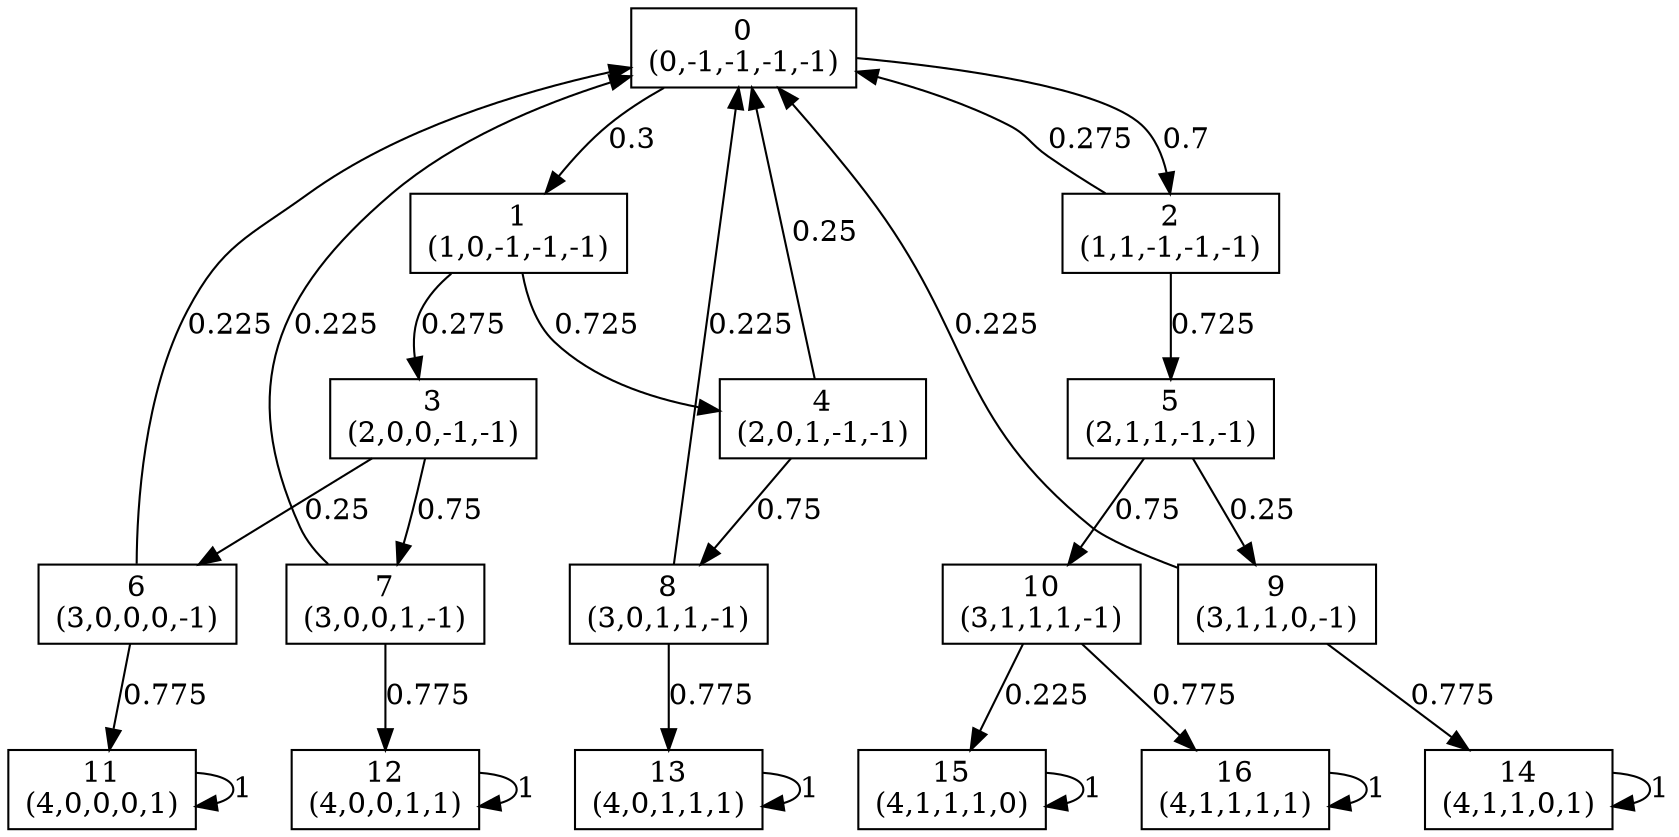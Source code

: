 digraph P {
node [shape=box];
0 -> 1 [ label="0.3" ];
0 -> 2 [ label="0.7" ];
1 -> 3 [ label="0.275" ];
1 -> 4 [ label="0.725" ];
2 -> 0 [ label="0.275" ];
2 -> 5 [ label="0.725" ];
3 -> 6 [ label="0.25" ];
3 -> 7 [ label="0.75" ];
4 -> 0 [ label="0.25" ];
4 -> 8 [ label="0.75" ];
5 -> 9 [ label="0.25" ];
5 -> 10 [ label="0.75" ];
6 -> 0 [ label="0.225" ];
6 -> 11 [ label="0.775" ];
7 -> 0 [ label="0.225" ];
7 -> 12 [ label="0.775" ];
8 -> 0 [ label="0.225" ];
8 -> 13 [ label="0.775" ];
9 -> 0 [ label="0.225" ];
9 -> 14 [ label="0.775" ];
10 -> 15 [ label="0.225" ];
10 -> 16 [ label="0.775" ];
11 -> 11 [ label="1" ];
12 -> 12 [ label="1" ];
13 -> 13 [ label="1" ];
14 -> 14 [ label="1" ];
15 -> 15 [ label="1" ];
16 -> 16 [ label="1" ];
0 [label="0\n(0,-1,-1,-1,-1)"];
1 [label="1\n(1,0,-1,-1,-1)"];
2 [label="2\n(1,1,-1,-1,-1)"];
3 [label="3\n(2,0,0,-1,-1)"];
4 [label="4\n(2,0,1,-1,-1)"];
5 [label="5\n(2,1,1,-1,-1)"];
6 [label="6\n(3,0,0,0,-1)"];
7 [label="7\n(3,0,0,1,-1)"];
8 [label="8\n(3,0,1,1,-1)"];
9 [label="9\n(3,1,1,0,-1)"];
10 [label="10\n(3,1,1,1,-1)"];
11 [label="11\n(4,0,0,0,1)"];
12 [label="12\n(4,0,0,1,1)"];
13 [label="13\n(4,0,1,1,1)"];
14 [label="14\n(4,1,1,0,1)"];
15 [label="15\n(4,1,1,1,0)"];
16 [label="16\n(4,1,1,1,1)"];
}
